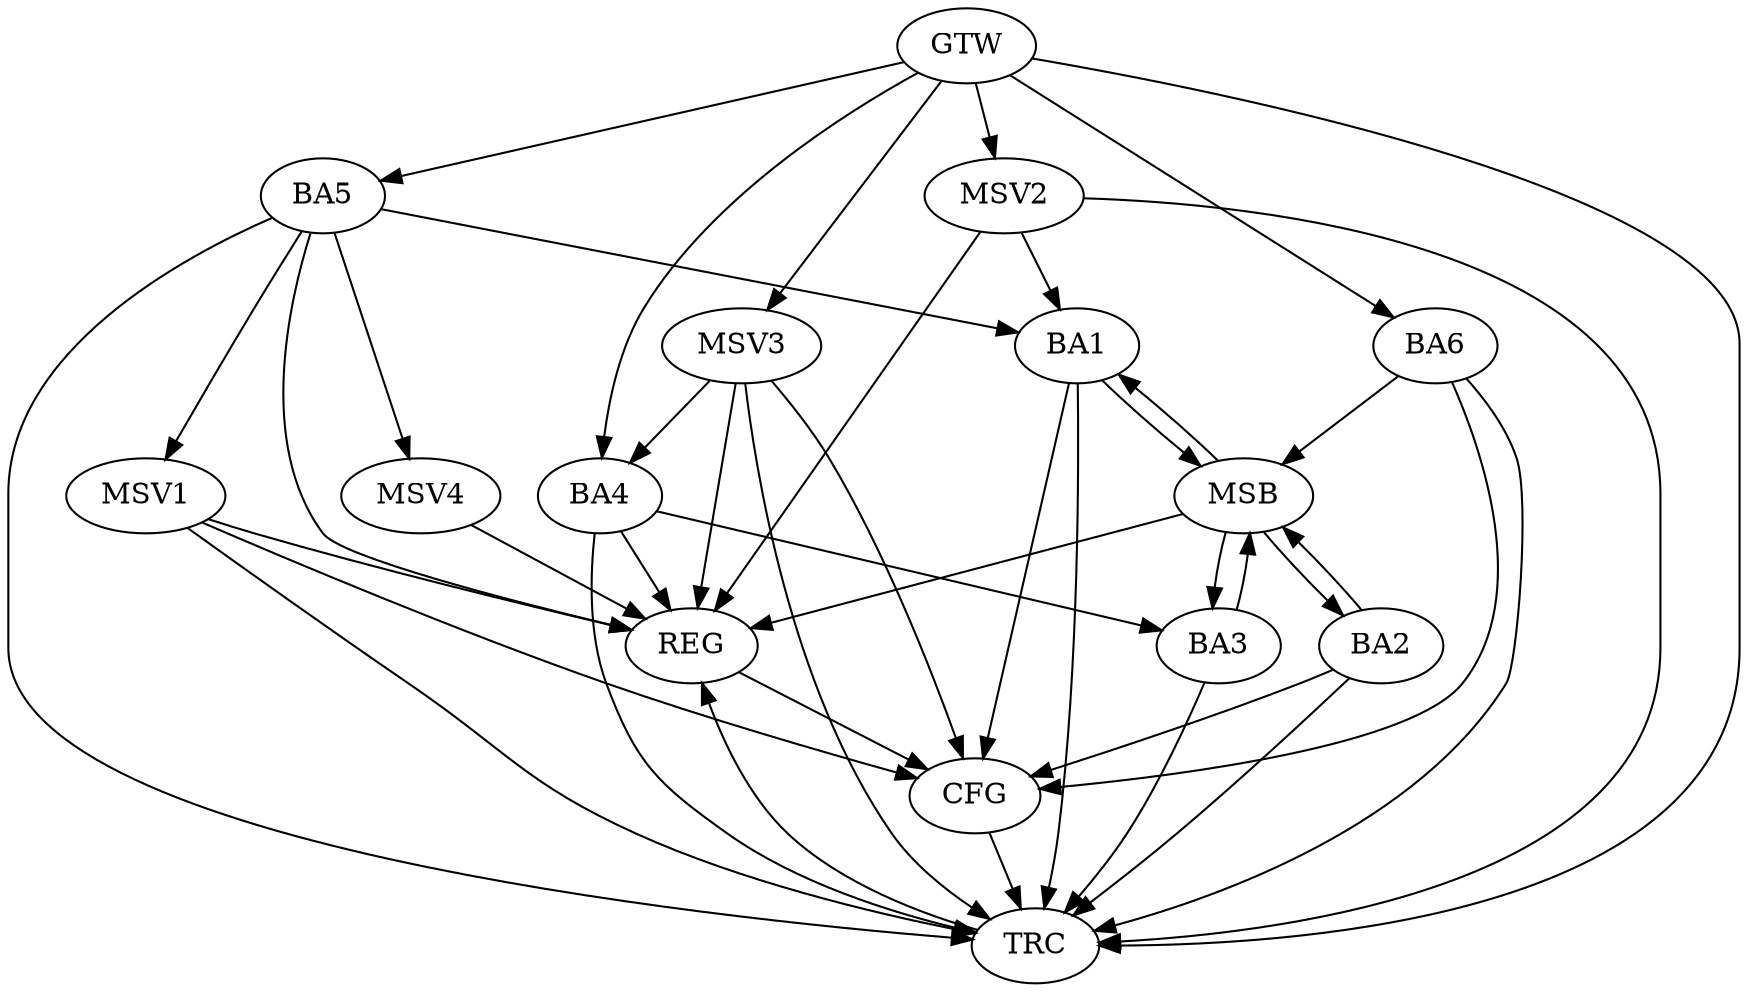 strict digraph G {
  BA1 [ label="BA1" ];
  BA2 [ label="BA2" ];
  BA3 [ label="BA3" ];
  BA4 [ label="BA4" ];
  BA5 [ label="BA5" ];
  BA6 [ label="BA6" ];
  GTW [ label="GTW" ];
  REG [ label="REG" ];
  MSB [ label="MSB" ];
  CFG [ label="CFG" ];
  TRC [ label="TRC" ];
  MSV1 [ label="MSV1" ];
  MSV2 [ label="MSV2" ];
  MSV3 [ label="MSV3" ];
  MSV4 [ label="MSV4" ];
  BA4 -> BA3;
  BA5 -> BA1;
  GTW -> BA4;
  GTW -> BA5;
  GTW -> BA6;
  BA4 -> REG;
  BA5 -> REG;
  BA1 -> MSB;
  MSB -> BA2;
  MSB -> REG;
  BA2 -> MSB;
  MSB -> BA1;
  BA3 -> MSB;
  BA6 -> MSB;
  MSB -> BA3;
  BA2 -> CFG;
  BA6 -> CFG;
  BA1 -> CFG;
  REG -> CFG;
  BA1 -> TRC;
  BA2 -> TRC;
  BA3 -> TRC;
  BA4 -> TRC;
  BA5 -> TRC;
  BA6 -> TRC;
  GTW -> TRC;
  CFG -> TRC;
  TRC -> REG;
  BA5 -> MSV1;
  MSV1 -> REG;
  MSV1 -> TRC;
  MSV1 -> CFG;
  MSV2 -> BA1;
  GTW -> MSV2;
  MSV2 -> REG;
  MSV2 -> TRC;
  MSV3 -> BA4;
  GTW -> MSV3;
  MSV3 -> REG;
  MSV3 -> TRC;
  MSV3 -> CFG;
  BA5 -> MSV4;
  MSV4 -> REG;
}

